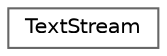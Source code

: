 digraph "Graphical Class Hierarchy"
{
 // INTERACTIVE_SVG=YES
 // LATEX_PDF_SIZE
  bgcolor="transparent";
  edge [fontname=Helvetica,fontsize=10,labelfontname=Helvetica,labelfontsize=10];
  node [fontname=Helvetica,fontsize=10,shape=box,height=0.2,width=0.4];
  rankdir="LR";
  Node0 [label="TextStream",height=0.2,width=0.4,color="grey40", fillcolor="white", style="filled",URL="$d3/d30/class_text_stream.html",tooltip="Text streaming class that buffers data."];
}
